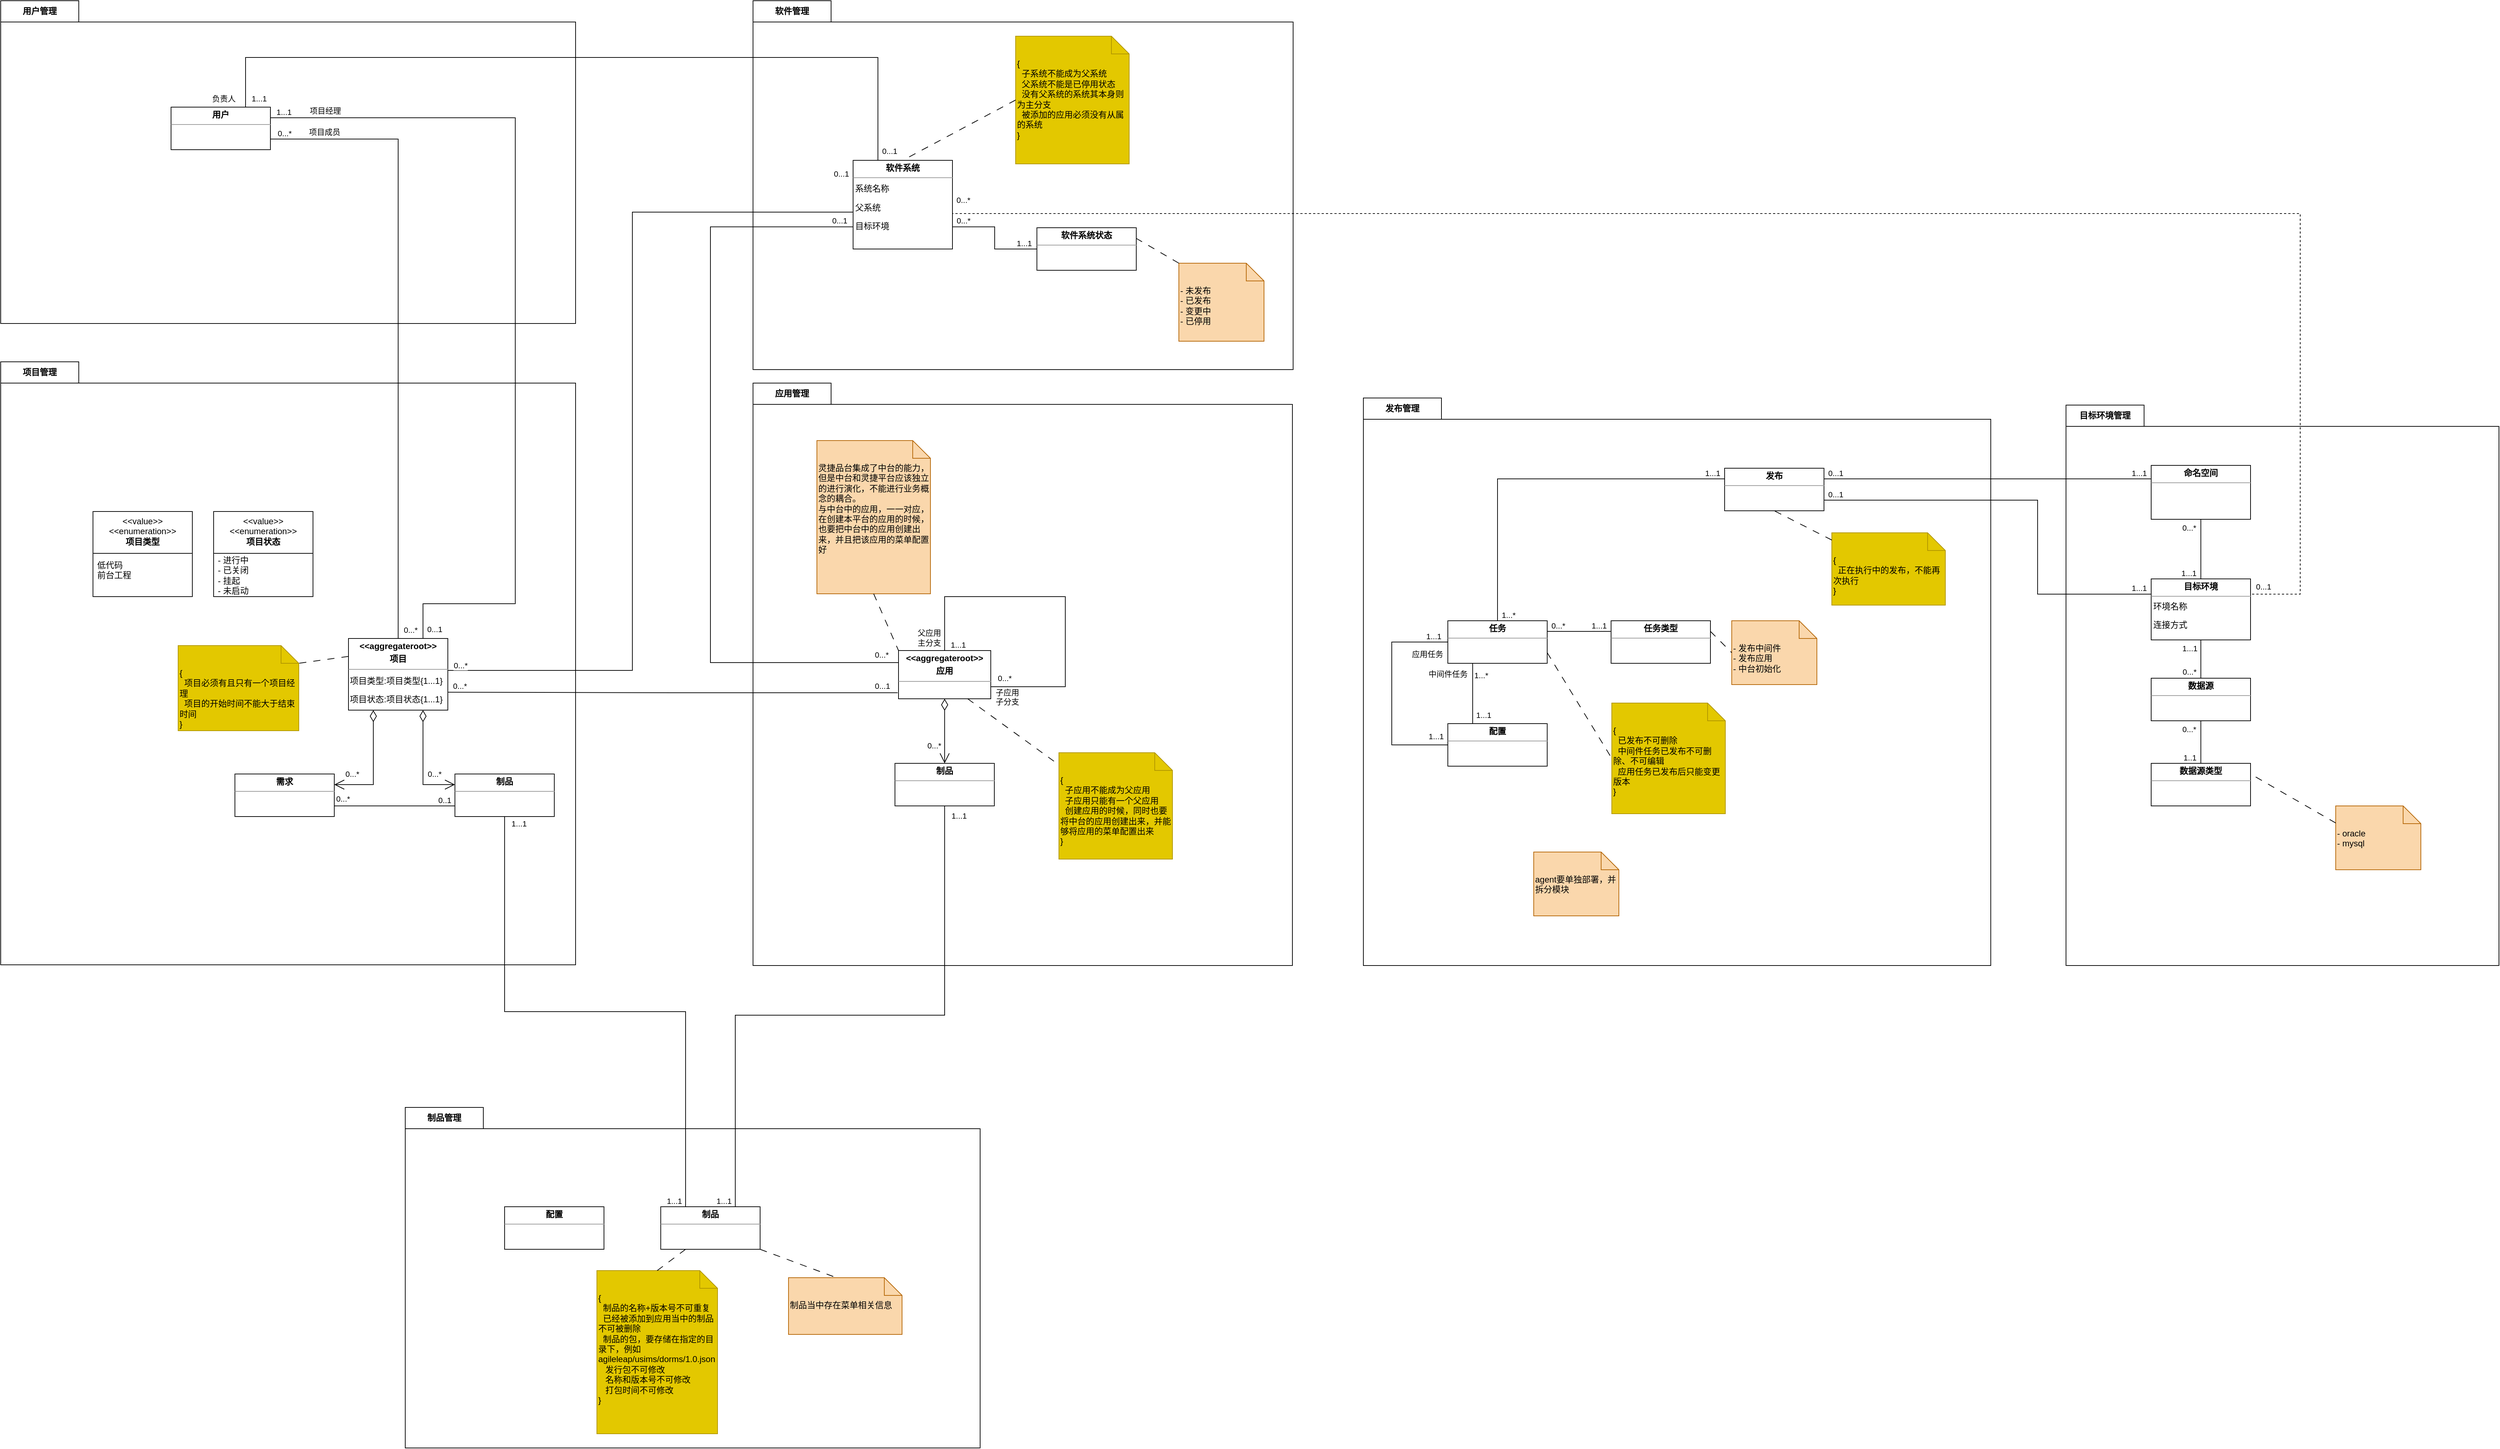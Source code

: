 <mxfile version="24.0.1" type="github">
  <diagram name="领域模型" id="Vdfozk7uvms10Qj7DWLC">
    <mxGraphModel dx="2713" dy="1964" grid="1" gridSize="10" guides="1" tooltips="1" connect="1" arrows="1" fold="1" page="1" pageScale="1" pageWidth="827" pageHeight="1169" math="0" shadow="0">
      <root>
        <mxCell id="0" />
        <mxCell id="1" parent="0" />
        <mxCell id="XD4aT4Mzu0UsRtTv3BFP-1" value="软件管理" style="shape=folder;fontStyle=1;tabWidth=110;tabHeight=30;tabPosition=left;html=1;boundedLbl=1;labelInHeader=1;container=1;collapsible=0;recursiveResize=0;whiteSpace=wrap;fillColor=none;movable=1;resizable=1;rotatable=1;deletable=1;editable=1;locked=0;connectable=1;strokeColor=#000000;align=center;" parent="1" vertex="1">
          <mxGeometry x="650" y="-590" width="761" height="520" as="geometry" />
        </mxCell>
        <mxCell id="XD4aT4Mzu0UsRtTv3BFP-2" value="{&lt;br&gt;&amp;nbsp; 子系统不能成为父系统&lt;br&gt;&amp;nbsp; 父系统不能是已停用状态&lt;br&gt;&amp;nbsp; 没有父系统的系统其本身则为主分支&lt;br&gt;&amp;nbsp; 被添加的应用必须没有从属的系统&lt;br&gt;}" style="shape=note2;boundedLbl=1;whiteSpace=wrap;html=1;size=25;verticalAlign=top;align=left;fillColor=#e3c800;strokeColor=#B09500;fontColor=#000000;" parent="XD4aT4Mzu0UsRtTv3BFP-1" vertex="1">
          <mxGeometry x="370" y="50" width="160" height="180" as="geometry" />
        </mxCell>
        <mxCell id="XD4aT4Mzu0UsRtTv3BFP-3" value="&lt;p style=&quot;margin:0px;margin-top:4px;text-align:center;&quot;&gt;&lt;b&gt;软件系统&lt;/b&gt;&lt;/p&gt;&lt;hr size=&quot;1&quot;&gt;&lt;div style=&quot;height:2px;&quot;&gt;&lt;br&gt;&lt;/div&gt;" style="verticalAlign=top;align=left;overflow=fill;fontSize=12;fontFamily=Helvetica;html=1;whiteSpace=wrap;" parent="XD4aT4Mzu0UsRtTv3BFP-1" vertex="1">
          <mxGeometry x="141" y="225" width="140" height="125" as="geometry" />
        </mxCell>
        <mxCell id="XD4aT4Mzu0UsRtTv3BFP-4" value="" style="endArrow=none;startArrow=none;endFill=0;startFill=0;endSize=8;html=1;verticalAlign=bottom;dashed=1;labelBackgroundColor=none;dashPattern=10 10;rounded=0;exitX=0;exitY=0.5;exitDx=0;exitDy=0;exitPerimeter=0;entryX=0.5;entryY=0;entryDx=0;entryDy=0;" parent="XD4aT4Mzu0UsRtTv3BFP-1" source="XD4aT4Mzu0UsRtTv3BFP-2" target="XD4aT4Mzu0UsRtTv3BFP-3" edge="1">
          <mxGeometry width="160" relative="1" as="geometry">
            <mxPoint x="223" y="570" as="sourcePoint" />
            <mxPoint x="281" y="570" as="targetPoint" />
          </mxGeometry>
        </mxCell>
        <mxCell id="XD4aT4Mzu0UsRtTv3BFP-5" value="&lt;p style=&quot;margin:0px;margin-top:4px;text-align:center;&quot;&gt;&lt;b&gt;软件系统状态&lt;/b&gt;&lt;/p&gt;&lt;hr size=&quot;1&quot;&gt;&lt;div style=&quot;height:2px;&quot;&gt;&lt;/div&gt;" style="verticalAlign=top;align=left;overflow=fill;fontSize=12;fontFamily=Helvetica;html=1;whiteSpace=wrap;" parent="XD4aT4Mzu0UsRtTv3BFP-1" vertex="1">
          <mxGeometry x="400" y="320" width="140" height="60" as="geometry" />
        </mxCell>
        <mxCell id="XD4aT4Mzu0UsRtTv3BFP-6" value="" style="endArrow=none;html=1;edgeStyle=orthogonalEdgeStyle;rounded=0;exitX=1;exitY=0.75;exitDx=0;exitDy=0;entryX=0;entryY=0.5;entryDx=0;entryDy=0;" parent="XD4aT4Mzu0UsRtTv3BFP-1" source="XD4aT4Mzu0UsRtTv3BFP-3" target="XD4aT4Mzu0UsRtTv3BFP-5" edge="1">
          <mxGeometry relative="1" as="geometry">
            <mxPoint x="605.5" y="679" as="sourcePoint" />
            <mxPoint x="1165.5" y="679" as="targetPoint" />
          </mxGeometry>
        </mxCell>
        <mxCell id="XD4aT4Mzu0UsRtTv3BFP-7" value="0...*" style="edgeLabel;resizable=0;html=1;align=left;verticalAlign=bottom;" parent="XD4aT4Mzu0UsRtTv3BFP-6" connectable="0" vertex="1">
          <mxGeometry x="-1" relative="1" as="geometry">
            <mxPoint x="4" as="offset" />
          </mxGeometry>
        </mxCell>
        <mxCell id="XD4aT4Mzu0UsRtTv3BFP-8" value="1...1" style="edgeLabel;resizable=0;html=1;align=right;verticalAlign=bottom;" parent="XD4aT4Mzu0UsRtTv3BFP-6" connectable="0" vertex="1">
          <mxGeometry x="1" relative="1" as="geometry">
            <mxPoint x="-6" as="offset" />
          </mxGeometry>
        </mxCell>
        <mxCell id="XD4aT4Mzu0UsRtTv3BFP-9" value="- 未发布&lt;br&gt;- 已发布&lt;br&gt;- 变更中&lt;br&gt;- 已停用" style="shape=note2;boundedLbl=1;whiteSpace=wrap;html=1;size=25;verticalAlign=top;align=left;fillColor=#fad7ac;strokeColor=#b46504;" parent="XD4aT4Mzu0UsRtTv3BFP-1" vertex="1">
          <mxGeometry x="600" y="370" width="120" height="110" as="geometry" />
        </mxCell>
        <mxCell id="XD4aT4Mzu0UsRtTv3BFP-10" value="" style="endArrow=none;startArrow=none;endFill=0;startFill=0;endSize=8;html=1;verticalAlign=bottom;dashed=1;labelBackgroundColor=none;dashPattern=10 10;rounded=0;exitX=0;exitY=0;exitDx=0;exitDy=0;exitPerimeter=0;entryX=1;entryY=0.25;entryDx=0;entryDy=0;" parent="XD4aT4Mzu0UsRtTv3BFP-1" source="XD4aT4Mzu0UsRtTv3BFP-9" target="XD4aT4Mzu0UsRtTv3BFP-5" edge="1">
          <mxGeometry width="160" relative="1" as="geometry">
            <mxPoint x="5" y="692" as="sourcePoint" />
            <mxPoint x="77" y="644" as="targetPoint" />
          </mxGeometry>
        </mxCell>
        <mxCell id="XD4aT4Mzu0UsRtTv3BFP-11" value="系统名称" style="text;html=1;strokeColor=none;fillColor=none;align=left;verticalAlign=middle;whiteSpace=wrap;rounded=0;" parent="XD4aT4Mzu0UsRtTv3BFP-1" vertex="1">
          <mxGeometry x="142" y="252" width="139" height="26" as="geometry" />
        </mxCell>
        <mxCell id="XD4aT4Mzu0UsRtTv3BFP-12" value="父系统" style="text;html=1;strokeColor=none;fillColor=none;align=left;verticalAlign=middle;whiteSpace=wrap;rounded=0;" parent="XD4aT4Mzu0UsRtTv3BFP-1" vertex="1">
          <mxGeometry x="142" y="279" width="139" height="26" as="geometry" />
        </mxCell>
        <mxCell id="XD4aT4Mzu0UsRtTv3BFP-13" value="目标环境" style="text;html=1;strokeColor=none;fillColor=none;align=left;verticalAlign=middle;whiteSpace=wrap;rounded=0;" parent="XD4aT4Mzu0UsRtTv3BFP-1" vertex="1">
          <mxGeometry x="142" y="305" width="139" height="26" as="geometry" />
        </mxCell>
        <mxCell id="XD4aT4Mzu0UsRtTv3BFP-18" value="目标环境管理" style="shape=folder;fontStyle=1;tabWidth=110;tabHeight=30;tabPosition=left;html=1;boundedLbl=1;labelInHeader=1;container=1;collapsible=0;recursiveResize=0;whiteSpace=wrap;fillColor=none;movable=1;resizable=1;rotatable=1;deletable=1;editable=1;locked=0;connectable=1;strokeColor=#000000;fontColor=#000000;" parent="1" vertex="1">
          <mxGeometry x="2500" y="-20" width="610" height="790" as="geometry" />
        </mxCell>
        <mxCell id="XD4aT4Mzu0UsRtTv3BFP-19" value="应用管理" style="shape=folder;fontStyle=1;tabWidth=110;tabHeight=30;tabPosition=left;html=1;boundedLbl=1;labelInHeader=1;container=1;collapsible=0;recursiveResize=0;whiteSpace=wrap;fillColor=none;movable=1;resizable=1;rotatable=1;deletable=1;editable=1;locked=0;connectable=1;strokeColor=#000000;fontColor=#000000;" parent="1" vertex="1">
          <mxGeometry x="650" y="-51" width="760" height="821" as="geometry" />
        </mxCell>
        <mxCell id="XD4aT4Mzu0UsRtTv3BFP-20" value="&lt;p style=&quot;margin:0px;margin-top:4px;text-align:center;&quot;&gt;&lt;b&gt;制品&lt;/b&gt;&lt;/p&gt;&lt;hr size=&quot;1&quot;&gt;&lt;div style=&quot;height:2px;&quot;&gt;&lt;/div&gt;" style="verticalAlign=top;align=left;overflow=fill;fontSize=12;fontFamily=Helvetica;html=1;whiteSpace=wrap;" parent="XD4aT4Mzu0UsRtTv3BFP-19" vertex="1">
          <mxGeometry x="200" y="536" width="140" height="60" as="geometry" />
        </mxCell>
        <mxCell id="XD4aT4Mzu0UsRtTv3BFP-23" value="{&lt;br&gt;&amp;nbsp; 子应用不能成为父应用&lt;div&gt;&amp;nbsp; 子应用只能有一个父应用&lt;br&gt;&amp;nbsp; 创建应用的时候，同时也要将中台的应用创建出来，并能够将应用的菜单配置出来&lt;br&gt;}&lt;/div&gt;" style="shape=note2;boundedLbl=1;whiteSpace=wrap;html=1;size=25;verticalAlign=top;align=left;fillColor=#e3c800;strokeColor=#B09500;fontColor=#000000;" parent="XD4aT4Mzu0UsRtTv3BFP-19" vertex="1">
          <mxGeometry x="431" y="521" width="160" height="150" as="geometry" />
        </mxCell>
        <mxCell id="XD4aT4Mzu0UsRtTv3BFP-24" value="灵捷品台集成了中台的能力，但是中台和灵捷平台应该独立的进行演化，不能进行业务概念的耦合。&lt;div&gt;与中台中的应用，一一对应，在创建本平台的应用的时候，也要把中台中的应用创建出来，并且把该应用的菜单配置好&lt;/div&gt;" style="shape=note2;boundedLbl=1;whiteSpace=wrap;html=1;size=25;verticalAlign=top;align=left;fillColor=#fad7ac;strokeColor=#b46504;" parent="XD4aT4Mzu0UsRtTv3BFP-19" vertex="1">
          <mxGeometry x="90" y="81" width="160" height="216" as="geometry" />
        </mxCell>
        <mxCell id="UAUAr4L55qGhMqzZgOZg-6" value="子应用&lt;div&gt;子分支&lt;/div&gt;" style="edgeLabel;resizable=0;html=1;align=left;verticalAlign=bottom;" parent="XD4aT4Mzu0UsRtTv3BFP-19" connectable="0" vertex="1">
          <mxGeometry x="340" y="457" as="geometry" />
        </mxCell>
        <mxCell id="XD4aT4Mzu0UsRtTv3BFP-25" value="发布管理" style="shape=folder;fontStyle=1;tabWidth=110;tabHeight=30;tabPosition=left;html=1;boundedLbl=1;labelInHeader=1;container=1;collapsible=0;recursiveResize=0;whiteSpace=wrap;fillColor=none;movable=1;resizable=1;rotatable=1;deletable=1;editable=1;locked=0;connectable=1;strokeColor=#000000;fontColor=#000000;" parent="1" vertex="1">
          <mxGeometry x="1510" y="-30" width="884" height="800" as="geometry" />
        </mxCell>
        <mxCell id="XD4aT4Mzu0UsRtTv3BFP-26" value="{&lt;br&gt;&amp;nbsp; 正在执行中的发布，不能再次执行&lt;br&gt;}" style="shape=note2;boundedLbl=1;whiteSpace=wrap;html=1;size=25;verticalAlign=top;align=left;fillColor=#e3c800;strokeColor=#B09500;fontColor=#000000;" parent="XD4aT4Mzu0UsRtTv3BFP-25" vertex="1">
          <mxGeometry x="660" y="190" width="160" height="102" as="geometry" />
        </mxCell>
        <mxCell id="XD4aT4Mzu0UsRtTv3BFP-27" value="{&lt;br&gt;&amp;nbsp; 已发布不可删除&lt;br&gt;&amp;nbsp; 中间件任务已发布不可删除、不可编辑&lt;br&gt;&amp;nbsp; 应用任务已发布后只能变更版本&lt;br&gt;}" style="shape=note2;boundedLbl=1;whiteSpace=wrap;html=1;size=25;verticalAlign=top;align=left;fillColor=#e3c800;strokeColor=#B09500;fontColor=#000000;" parent="XD4aT4Mzu0UsRtTv3BFP-25" vertex="1">
          <mxGeometry x="350" y="430" width="160" height="156" as="geometry" />
        </mxCell>
        <mxCell id="C-zymuS8x35bR6EZPCXb-1" value="agent要单独部署，并拆分模块" style="shape=note2;boundedLbl=1;whiteSpace=wrap;html=1;size=25;verticalAlign=top;align=left;fillColor=#fad7ac;strokeColor=#b46504;" parent="XD4aT4Mzu0UsRtTv3BFP-25" vertex="1">
          <mxGeometry x="240" y="640" width="120" height="90" as="geometry" />
        </mxCell>
        <mxCell id="XD4aT4Mzu0UsRtTv3BFP-28" value="用户管理" style="shape=folder;fontStyle=1;tabWidth=110;tabHeight=30;tabPosition=left;html=1;boundedLbl=1;labelInHeader=1;container=1;collapsible=0;recursiveResize=0;whiteSpace=wrap;fillColor=none;movable=1;resizable=1;rotatable=1;deletable=1;editable=1;locked=0;connectable=1;strokeColor=#000000;fontColor=#000000;" parent="1" vertex="1">
          <mxGeometry x="-410" y="-590" width="810" height="455" as="geometry" />
        </mxCell>
        <mxCell id="XD4aT4Mzu0UsRtTv3BFP-29" value="&lt;p style=&quot;margin:0px;margin-top:4px;text-align:center;&quot;&gt;&lt;b&gt;用户&lt;/b&gt;&lt;/p&gt;&lt;hr size=&quot;1&quot;&gt;&lt;div style=&quot;height:2px;&quot;&gt;&lt;/div&gt;" style="verticalAlign=top;align=left;overflow=fill;fontSize=12;fontFamily=Helvetica;html=1;whiteSpace=wrap;" parent="XD4aT4Mzu0UsRtTv3BFP-28" vertex="1">
          <mxGeometry x="240" y="150" width="140" height="60" as="geometry" />
        </mxCell>
        <mxCell id="XD4aT4Mzu0UsRtTv3BFP-30" value="项目管理" style="shape=folder;fontStyle=1;tabWidth=110;tabHeight=30;tabPosition=left;html=1;boundedLbl=1;labelInHeader=1;container=1;collapsible=0;recursiveResize=0;whiteSpace=wrap;fillColor=none;movable=1;resizable=1;rotatable=1;deletable=1;editable=1;locked=0;connectable=1;strokeColor=#000000;fontColor=#000000;" parent="1" vertex="1">
          <mxGeometry x="-410" y="-81" width="810" height="850" as="geometry" />
        </mxCell>
        <mxCell id="XD4aT4Mzu0UsRtTv3BFP-32" value="{&lt;br&gt;&amp;nbsp; 项目必须有且只有一个项目经理&lt;div&gt;&amp;nbsp; 项目的开始时间不能大于结束时间&lt;br&gt;}&lt;/div&gt;" style="shape=note2;boundedLbl=1;whiteSpace=wrap;html=1;size=25;verticalAlign=top;align=left;fillColor=#e3c800;strokeColor=#B09500;fontColor=#000000;" parent="XD4aT4Mzu0UsRtTv3BFP-30" vertex="1">
          <mxGeometry x="250" y="400" width="170" height="120" as="geometry" />
        </mxCell>
        <mxCell id="XD4aT4Mzu0UsRtTv3BFP-35" value="&lt;p style=&quot;margin:0px;margin-top:4px;text-align:center;&quot;&gt;&lt;b&gt;制品&lt;/b&gt;&lt;/p&gt;&lt;hr size=&quot;1&quot;&gt;&lt;div style=&quot;height:2px;&quot;&gt;&lt;/div&gt;" style="verticalAlign=top;align=left;overflow=fill;fontSize=12;fontFamily=Helvetica;html=1;whiteSpace=wrap;" parent="XD4aT4Mzu0UsRtTv3BFP-30" vertex="1">
          <mxGeometry x="640" y="581" width="140" height="60" as="geometry" />
        </mxCell>
        <mxCell id="XD4aT4Mzu0UsRtTv3BFP-34" value="&lt;p style=&quot;margin:0px;margin-top:4px;text-align:center;&quot;&gt;&lt;b&gt;需求&lt;/b&gt;&lt;/p&gt;&lt;hr size=&quot;1&quot;&gt;&lt;div style=&quot;height:2px;&quot;&gt;&lt;/div&gt;" style="verticalAlign=top;align=left;overflow=fill;fontSize=12;fontFamily=Helvetica;html=1;whiteSpace=wrap;" parent="XD4aT4Mzu0UsRtTv3BFP-30" vertex="1">
          <mxGeometry x="330" y="581" width="140" height="60" as="geometry" />
        </mxCell>
        <mxCell id="XD4aT4Mzu0UsRtTv3BFP-122" value="" style="endArrow=none;html=1;edgeStyle=orthogonalEdgeStyle;rounded=0;exitX=1;exitY=0.75;exitDx=0;exitDy=0;entryX=0;entryY=0.75;entryDx=0;entryDy=0;entryPerimeter=0;" parent="XD4aT4Mzu0UsRtTv3BFP-30" source="XD4aT4Mzu0UsRtTv3BFP-34" target="XD4aT4Mzu0UsRtTv3BFP-35" edge="1">
          <mxGeometry relative="1" as="geometry">
            <mxPoint x="605" y="490" as="sourcePoint" />
            <mxPoint x="653" y="605" as="targetPoint" />
          </mxGeometry>
        </mxCell>
        <mxCell id="XD4aT4Mzu0UsRtTv3BFP-123" value="0..1" style="edgeLabel;resizable=0;html=1;align=right;verticalAlign=bottom;" parent="XD4aT4Mzu0UsRtTv3BFP-122" connectable="0" vertex="1">
          <mxGeometry x="1" relative="1" as="geometry">
            <mxPoint x="-5" as="offset" />
          </mxGeometry>
        </mxCell>
        <mxCell id="XD4aT4Mzu0UsRtTv3BFP-124" value="0...*" style="edgeLabel;html=1;align=center;verticalAlign=middle;resizable=0;points=[];" parent="XD4aT4Mzu0UsRtTv3BFP-122" vertex="1" connectable="0">
          <mxGeometry x="-0.842" y="1" relative="1" as="geometry">
            <mxPoint x="-2" y="-9" as="offset" />
          </mxGeometry>
        </mxCell>
        <mxCell id="gT5MNKfoQjgkuWySNdaM-21" value="&lt;div&gt;&amp;lt;&amp;lt;value&amp;gt;&amp;gt;&lt;/div&gt;&amp;lt;&amp;lt;enumeration&amp;gt;&amp;gt;&lt;br&gt;&lt;b&gt;项目类型&lt;/b&gt;" style="swimlane;fontStyle=0;align=center;verticalAlign=top;childLayout=stackLayout;horizontal=1;startSize=59;horizontalStack=0;resizeParent=1;resizeParentMax=0;resizeLast=0;collapsible=0;marginBottom=0;html=1;whiteSpace=wrap;" parent="XD4aT4Mzu0UsRtTv3BFP-30" vertex="1">
          <mxGeometry x="130" y="211" width="140" height="120" as="geometry" />
        </mxCell>
        <mxCell id="gT5MNKfoQjgkuWySNdaM-22" value="低代码&lt;div&gt;前台工程&lt;/div&gt;&lt;div&gt;&lt;br&gt;&lt;/div&gt;" style="text;html=1;strokeColor=none;fillColor=none;align=left;verticalAlign=middle;spacingLeft=4;spacingRight=4;overflow=hidden;rotatable=0;points=[[0,0.5],[1,0.5]];portConstraint=eastwest;whiteSpace=wrap;" parent="gT5MNKfoQjgkuWySNdaM-21" vertex="1">
          <mxGeometry y="59" width="140" height="61" as="geometry" />
        </mxCell>
        <mxCell id="gT5MNKfoQjgkuWySNdaM-23" value="&lt;div&gt;&amp;lt;&amp;lt;value&amp;gt;&amp;gt;&lt;/div&gt;&amp;lt;&amp;lt;enumeration&amp;gt;&amp;gt;&lt;br&gt;&lt;b&gt;项目状态&lt;/b&gt;" style="swimlane;fontStyle=0;align=center;verticalAlign=top;childLayout=stackLayout;horizontal=1;startSize=59;horizontalStack=0;resizeParent=1;resizeParentMax=0;resizeLast=0;collapsible=0;marginBottom=0;html=1;whiteSpace=wrap;" parent="XD4aT4Mzu0UsRtTv3BFP-30" vertex="1">
          <mxGeometry x="300" y="211" width="140" height="120" as="geometry" />
        </mxCell>
        <mxCell id="gT5MNKfoQjgkuWySNdaM-24" value="&lt;div&gt;- 进行中&lt;br&gt;- 已关闭&lt;br&gt;- 挂起&lt;br&gt;- 未启动&lt;br&gt;&lt;/div&gt;" style="text;html=1;strokeColor=none;fillColor=none;align=left;verticalAlign=middle;spacingLeft=4;spacingRight=4;overflow=hidden;rotatable=0;points=[[0,0.5],[1,0.5]];portConstraint=eastwest;whiteSpace=wrap;" parent="gT5MNKfoQjgkuWySNdaM-23" vertex="1">
          <mxGeometry y="59" width="140" height="61" as="geometry" />
        </mxCell>
        <mxCell id="XD4aT4Mzu0UsRtTv3BFP-33" value="&lt;p style=&quot;margin:0px;margin-top:4px;text-align:center;&quot;&gt;&lt;b&gt;&amp;lt;&amp;lt;aggregateroot&amp;gt;&amp;gt;&lt;/b&gt;&lt;/p&gt;&lt;p style=&quot;margin:0px;margin-top:4px;text-align:center;&quot;&gt;&lt;b&gt;项目&lt;/b&gt;&lt;/p&gt;&lt;hr size=&quot;1&quot;&gt;&lt;div style=&quot;height:2px;&quot;&gt;&lt;/div&gt;" style="verticalAlign=top;align=left;overflow=fill;fontSize=12;fontFamily=Helvetica;html=1;whiteSpace=wrap;" parent="1" vertex="1">
          <mxGeometry x="80" y="309" width="140" height="101" as="geometry" />
        </mxCell>
        <mxCell id="XD4aT4Mzu0UsRtTv3BFP-36" value="&lt;p style=&quot;margin:0px;margin-top:4px;text-align:center;&quot;&gt;&lt;b&gt;发布&lt;/b&gt;&lt;/p&gt;&lt;hr size=&quot;1&quot;&gt;&lt;div style=&quot;height:2px;&quot;&gt;&lt;/div&gt;" style="verticalAlign=top;align=left;overflow=fill;fontSize=12;fontFamily=Helvetica;html=1;whiteSpace=wrap;" parent="1" vertex="1">
          <mxGeometry x="2019" y="69" width="140" height="60" as="geometry" />
        </mxCell>
        <mxCell id="XD4aT4Mzu0UsRtTv3BFP-37" value="&lt;p style=&quot;margin:0px;margin-top:4px;text-align:center;&quot;&gt;&lt;b&gt;目标环境&lt;/b&gt;&lt;/p&gt;&lt;hr size=&quot;1&quot;&gt;&lt;div style=&quot;height:2px;&quot;&gt;&lt;/div&gt;" style="verticalAlign=top;align=left;overflow=fill;fontSize=12;fontFamily=Helvetica;html=1;whiteSpace=wrap;" parent="1" vertex="1">
          <mxGeometry x="2620" y="225" width="140" height="86" as="geometry" />
        </mxCell>
        <mxCell id="XD4aT4Mzu0UsRtTv3BFP-50" value="" style="endArrow=none;html=1;edgeStyle=orthogonalEdgeStyle;rounded=0;entryX=1;entryY=0.25;entryDx=0;entryDy=0;exitX=0.75;exitY=0;exitDx=0;exitDy=0;" parent="1" source="XD4aT4Mzu0UsRtTv3BFP-33" target="XD4aT4Mzu0UsRtTv3BFP-29" edge="1">
          <mxGeometry relative="1" as="geometry">
            <mxPoint x="310" y="595" as="sourcePoint" />
            <mxPoint x="310" y="480" as="targetPoint" />
            <Array as="points">
              <mxPoint x="185" y="260" />
              <mxPoint x="315" y="260" />
              <mxPoint x="315" y="-425" />
            </Array>
          </mxGeometry>
        </mxCell>
        <mxCell id="XD4aT4Mzu0UsRtTv3BFP-51" value="0...1" style="edgeLabel;resizable=0;html=1;align=left;verticalAlign=bottom;" parent="XD4aT4Mzu0UsRtTv3BFP-50" connectable="0" vertex="1">
          <mxGeometry x="-1" relative="1" as="geometry">
            <mxPoint x="4" y="-5" as="offset" />
          </mxGeometry>
        </mxCell>
        <mxCell id="XD4aT4Mzu0UsRtTv3BFP-52" value="1...1" style="edgeLabel;resizable=0;html=1;align=right;verticalAlign=bottom;" parent="XD4aT4Mzu0UsRtTv3BFP-50" connectable="0" vertex="1">
          <mxGeometry x="1" relative="1" as="geometry">
            <mxPoint x="30" as="offset" />
          </mxGeometry>
        </mxCell>
        <mxCell id="XD4aT4Mzu0UsRtTv3BFP-53" value="项目经理" style="edgeLabel;html=1;align=center;verticalAlign=middle;resizable=0;points=[];" parent="XD4aT4Mzu0UsRtTv3BFP-50" vertex="1" connectable="0">
          <mxGeometry x="0.844" y="1" relative="1" as="geometry">
            <mxPoint x="-18" y="-11" as="offset" />
          </mxGeometry>
        </mxCell>
        <mxCell id="XD4aT4Mzu0UsRtTv3BFP-54" value="" style="endArrow=none;html=1;edgeStyle=orthogonalEdgeStyle;rounded=0;entryX=1;entryY=0.75;entryDx=0;entryDy=0;exitX=0.5;exitY=0;exitDx=0;exitDy=0;" parent="1" source="XD4aT4Mzu0UsRtTv3BFP-33" target="XD4aT4Mzu0UsRtTv3BFP-29" edge="1">
          <mxGeometry relative="1" as="geometry">
            <mxPoint x="335" y="320" as="sourcePoint" />
            <mxPoint x="335" y="230" as="targetPoint" />
            <Array as="points">
              <mxPoint x="150" y="-395" />
            </Array>
          </mxGeometry>
        </mxCell>
        <mxCell id="XD4aT4Mzu0UsRtTv3BFP-55" value="0...*" style="edgeLabel;resizable=0;html=1;align=left;verticalAlign=bottom;" parent="XD4aT4Mzu0UsRtTv3BFP-54" connectable="0" vertex="1">
          <mxGeometry x="-1" relative="1" as="geometry">
            <mxPoint x="6" y="-4" as="offset" />
          </mxGeometry>
        </mxCell>
        <mxCell id="XD4aT4Mzu0UsRtTv3BFP-56" value="0...*" style="edgeLabel;resizable=0;html=1;align=right;verticalAlign=bottom;" parent="XD4aT4Mzu0UsRtTv3BFP-54" connectable="0" vertex="1">
          <mxGeometry x="1" relative="1" as="geometry">
            <mxPoint x="30" as="offset" />
          </mxGeometry>
        </mxCell>
        <mxCell id="XD4aT4Mzu0UsRtTv3BFP-57" value="项目成员" style="edgeLabel;html=1;align=center;verticalAlign=middle;resizable=0;points=[];" parent="XD4aT4Mzu0UsRtTv3BFP-54" vertex="1" connectable="0">
          <mxGeometry x="0.844" y="1" relative="1" as="geometry">
            <mxPoint x="7" y="-11" as="offset" />
          </mxGeometry>
        </mxCell>
        <mxCell id="XD4aT4Mzu0UsRtTv3BFP-61" value="&lt;p style=&quot;margin:0px;margin-top:4px;text-align:center;&quot;&gt;&lt;b&gt;命名空间&lt;/b&gt;&lt;/p&gt;&lt;hr size=&quot;1&quot;&gt;&lt;div style=&quot;height:2px;&quot;&gt;&lt;/div&gt;" style="verticalAlign=top;align=left;overflow=fill;fontSize=12;fontFamily=Helvetica;html=1;whiteSpace=wrap;" parent="1" vertex="1">
          <mxGeometry x="2620" y="65" width="140" height="76" as="geometry" />
        </mxCell>
        <mxCell id="XD4aT4Mzu0UsRtTv3BFP-64" value="" style="endArrow=none;html=1;edgeStyle=orthogonalEdgeStyle;rounded=0;exitX=1;exitY=0.25;exitDx=0;exitDy=0;dashed=1;entryX=1;entryY=0.25;entryDx=0;entryDy=0;" parent="1" source="XD4aT4Mzu0UsRtTv3BFP-3" target="XD4aT4Mzu0UsRtTv3BFP-37" edge="1">
          <mxGeometry relative="1" as="geometry">
            <mxPoint x="1808" y="-101" as="sourcePoint" />
            <mxPoint x="2086" y="54" as="targetPoint" />
            <Array as="points">
              <mxPoint x="931" y="-290" />
              <mxPoint x="2830" y="-290" />
              <mxPoint x="2830" y="246" />
            </Array>
          </mxGeometry>
        </mxCell>
        <mxCell id="XD4aT4Mzu0UsRtTv3BFP-65" value="0...1" style="edgeLabel;html=1;align=center;verticalAlign=middle;resizable=0;points=[];" parent="XD4aT4Mzu0UsRtTv3BFP-64" vertex="1" connectable="0">
          <mxGeometry x="0.952" y="1" relative="1" as="geometry">
            <mxPoint x="-44" y="-12" as="offset" />
          </mxGeometry>
        </mxCell>
        <mxCell id="XD4aT4Mzu0UsRtTv3BFP-66" value="0...*" style="edgeLabel;html=1;align=center;verticalAlign=middle;resizable=0;points=[];" parent="XD4aT4Mzu0UsRtTv3BFP-64" vertex="1" connectable="0">
          <mxGeometry x="-0.984" y="5" relative="1" as="geometry">
            <mxPoint x="10" y="4" as="offset" />
          </mxGeometry>
        </mxCell>
        <mxCell id="XD4aT4Mzu0UsRtTv3BFP-67" value="&lt;p style=&quot;margin:0px;margin-top:4px;text-align:center;&quot;&gt;&lt;b&gt;&amp;lt;&amp;lt;aggregateroot&amp;gt;&amp;gt;&lt;/b&gt;&lt;b&gt;&lt;br&gt;&lt;/b&gt;&lt;/p&gt;&lt;p style=&quot;margin:0px;margin-top:4px;text-align:center;&quot;&gt;&lt;b&gt;应用&lt;/b&gt;&lt;/p&gt;&lt;hr size=&quot;1&quot;&gt;&lt;div style=&quot;height:2px;&quot;&gt;&lt;/div&gt;" style="verticalAlign=top;align=left;overflow=fill;fontSize=12;fontFamily=Helvetica;html=1;whiteSpace=wrap;" parent="1" vertex="1">
          <mxGeometry x="855" y="326" width="130" height="68" as="geometry" />
        </mxCell>
        <mxCell id="XD4aT4Mzu0UsRtTv3BFP-68" value="" style="endArrow=none;html=1;edgeStyle=orthogonalEdgeStyle;rounded=0;entryX=1;entryY=0.5;entryDx=0;entryDy=0;exitX=0;exitY=0.25;exitDx=0;exitDy=0;" parent="1" source="XD4aT4Mzu0UsRtTv3BFP-3" target="XD4aT4Mzu0UsRtTv3BFP-33" edge="1">
          <mxGeometry relative="1" as="geometry">
            <mxPoint x="460" y="-290" as="sourcePoint" />
            <mxPoint x="430" y="270" as="targetPoint" />
            <Array as="points">
              <mxPoint x="480" y="-292" />
              <mxPoint x="480" y="354" />
            </Array>
          </mxGeometry>
        </mxCell>
        <mxCell id="XD4aT4Mzu0UsRtTv3BFP-69" value="0...1" style="edgeLabel;resizable=0;html=1;align=left;verticalAlign=bottom;" parent="XD4aT4Mzu0UsRtTv3BFP-68" connectable="0" vertex="1">
          <mxGeometry x="-1" relative="1" as="geometry">
            <mxPoint x="-29" y="-4" as="offset" />
          </mxGeometry>
        </mxCell>
        <mxCell id="XD4aT4Mzu0UsRtTv3BFP-70" value="0...*" style="edgeLabel;resizable=0;html=1;align=right;verticalAlign=bottom;" parent="XD4aT4Mzu0UsRtTv3BFP-68" connectable="0" vertex="1">
          <mxGeometry x="1" relative="1" as="geometry">
            <mxPoint x="28" y="-4" as="offset" />
          </mxGeometry>
        </mxCell>
        <mxCell id="XD4aT4Mzu0UsRtTv3BFP-71" value="" style="endArrow=none;html=1;edgeStyle=orthogonalEdgeStyle;rounded=0;entryX=1;entryY=0.75;entryDx=0;entryDy=0;exitX=-0.009;exitY=0.875;exitDx=0;exitDy=0;exitPerimeter=0;" parent="1" source="XD4aT4Mzu0UsRtTv3BFP-67" target="XD4aT4Mzu0UsRtTv3BFP-33" edge="1">
          <mxGeometry relative="1" as="geometry">
            <mxPoint x="720" y="92" as="sourcePoint" />
            <mxPoint x="440" y="335" as="targetPoint" />
            <Array as="points" />
          </mxGeometry>
        </mxCell>
        <mxCell id="XD4aT4Mzu0UsRtTv3BFP-72" value="0...*" style="edgeLabel;resizable=0;html=1;align=right;verticalAlign=bottom;" parent="XD4aT4Mzu0UsRtTv3BFP-71" connectable="0" vertex="1">
          <mxGeometry x="1" relative="1" as="geometry">
            <mxPoint x="27" as="offset" />
          </mxGeometry>
        </mxCell>
        <mxCell id="XD4aT4Mzu0UsRtTv3BFP-73" value="0...1" style="edgeLabel;html=1;align=center;verticalAlign=middle;resizable=0;points=[];" parent="XD4aT4Mzu0UsRtTv3BFP-71" vertex="1" connectable="0">
          <mxGeometry x="-0.927" y="-2" relative="1" as="geometry">
            <mxPoint x="1" y="-8" as="offset" />
          </mxGeometry>
        </mxCell>
        <mxCell id="XD4aT4Mzu0UsRtTv3BFP-74" value="" style="endArrow=none;startArrow=none;endFill=0;startFill=0;endSize=8;html=1;verticalAlign=bottom;dashed=1;labelBackgroundColor=none;dashPattern=10 10;rounded=0;exitX=0;exitY=0.25;exitDx=0;exitDy=0;entryX=0;entryY=0;entryDx=170;entryDy=25;entryPerimeter=0;" parent="1" source="XD4aT4Mzu0UsRtTv3BFP-33" target="XD4aT4Mzu0UsRtTv3BFP-32" edge="1">
          <mxGeometry width="160" relative="1" as="geometry">
            <mxPoint x="946" y="175" as="sourcePoint" />
            <mxPoint x="820" y="339" as="targetPoint" />
          </mxGeometry>
        </mxCell>
        <mxCell id="XD4aT4Mzu0UsRtTv3BFP-80" value="" style="endArrow=none;startArrow=none;endFill=0;startFill=0;endSize=8;html=1;verticalAlign=bottom;dashed=1;labelBackgroundColor=none;dashPattern=10 10;rounded=0;exitX=0.5;exitY=1;exitDx=0;exitDy=0;exitPerimeter=0;entryX=0;entryY=0;entryDx=0;entryDy=0;" parent="1" source="XD4aT4Mzu0UsRtTv3BFP-24" target="XD4aT4Mzu0UsRtTv3BFP-67" edge="1">
          <mxGeometry width="160" relative="1" as="geometry">
            <mxPoint x="1103" y="405" as="sourcePoint" />
            <mxPoint x="1040" y="385" as="targetPoint" />
          </mxGeometry>
        </mxCell>
        <mxCell id="XD4aT4Mzu0UsRtTv3BFP-81" value="&lt;p style=&quot;margin:0px;margin-top:4px;text-align:center;&quot;&gt;&lt;b&gt;数据源&lt;/b&gt;&lt;/p&gt;&lt;hr size=&quot;1&quot;&gt;&lt;div style=&quot;height:2px;&quot;&gt;&lt;/div&gt;" style="verticalAlign=top;align=left;overflow=fill;fontSize=12;fontFamily=Helvetica;html=1;whiteSpace=wrap;" parent="1" vertex="1">
          <mxGeometry x="2620" y="365" width="140" height="60" as="geometry" />
        </mxCell>
        <mxCell id="XD4aT4Mzu0UsRtTv3BFP-82" value="" style="endArrow=none;html=1;edgeStyle=orthogonalEdgeStyle;rounded=0;exitX=0.5;exitY=1;exitDx=0;exitDy=0;" parent="1" source="XD4aT4Mzu0UsRtTv3BFP-37" edge="1">
          <mxGeometry relative="1" as="geometry">
            <mxPoint x="2610" y="475" as="sourcePoint" />
            <mxPoint x="2690" y="365" as="targetPoint" />
          </mxGeometry>
        </mxCell>
        <mxCell id="XD4aT4Mzu0UsRtTv3BFP-83" value="1...1" style="edgeLabel;resizable=0;html=1;align=left;verticalAlign=bottom;" parent="XD4aT4Mzu0UsRtTv3BFP-82" connectable="0" vertex="1">
          <mxGeometry x="-1" relative="1" as="geometry">
            <mxPoint x="-28" y="20" as="offset" />
          </mxGeometry>
        </mxCell>
        <mxCell id="XD4aT4Mzu0UsRtTv3BFP-84" value="0...*" style="edgeLabel;resizable=0;html=1;align=right;verticalAlign=bottom;" parent="XD4aT4Mzu0UsRtTv3BFP-82" connectable="0" vertex="1">
          <mxGeometry x="1" relative="1" as="geometry">
            <mxPoint x="-6" as="offset" />
          </mxGeometry>
        </mxCell>
        <mxCell id="XD4aT4Mzu0UsRtTv3BFP-85" value="" style="endArrow=none;html=1;edgeStyle=orthogonalEdgeStyle;rounded=0;exitX=0.5;exitY=1;exitDx=0;exitDy=0;entryX=0.5;entryY=0;entryDx=0;entryDy=0;" parent="1" source="XD4aT4Mzu0UsRtTv3BFP-61" target="XD4aT4Mzu0UsRtTv3BFP-37" edge="1">
          <mxGeometry relative="1" as="geometry">
            <mxPoint x="2689.5" y="135" as="sourcePoint" />
            <mxPoint x="2689.5" y="215" as="targetPoint" />
          </mxGeometry>
        </mxCell>
        <mxCell id="XD4aT4Mzu0UsRtTv3BFP-86" value="0...*" style="edgeLabel;resizable=0;html=1;align=left;verticalAlign=bottom;" parent="XD4aT4Mzu0UsRtTv3BFP-85" connectable="0" vertex="1">
          <mxGeometry x="-1" relative="1" as="geometry">
            <mxPoint x="-28" y="20" as="offset" />
          </mxGeometry>
        </mxCell>
        <mxCell id="XD4aT4Mzu0UsRtTv3BFP-87" value="1...1" style="edgeLabel;resizable=0;html=1;align=right;verticalAlign=bottom;" parent="XD4aT4Mzu0UsRtTv3BFP-85" connectable="0" vertex="1">
          <mxGeometry x="1" relative="1" as="geometry">
            <mxPoint x="-6" as="offset" />
          </mxGeometry>
        </mxCell>
        <mxCell id="XD4aT4Mzu0UsRtTv3BFP-88" value="&lt;p style=&quot;margin:0px;margin-top:4px;text-align:center;&quot;&gt;&lt;b&gt;数据源类型&lt;/b&gt;&lt;/p&gt;&lt;hr size=&quot;1&quot;&gt;&lt;div style=&quot;height:2px;&quot;&gt;&lt;/div&gt;" style="verticalAlign=top;align=left;overflow=fill;fontSize=12;fontFamily=Helvetica;html=1;whiteSpace=wrap;" parent="1" vertex="1">
          <mxGeometry x="2620" y="485" width="140" height="60" as="geometry" />
        </mxCell>
        <mxCell id="XD4aT4Mzu0UsRtTv3BFP-89" value="- oracle&lt;br&gt;- mysql" style="shape=note2;boundedLbl=1;whiteSpace=wrap;html=1;size=25;verticalAlign=top;align=left;fillColor=#fad7ac;strokeColor=#b46504;" parent="1" vertex="1">
          <mxGeometry x="2880" y="545" width="120" height="90" as="geometry" />
        </mxCell>
        <mxCell id="XD4aT4Mzu0UsRtTv3BFP-90" value="" style="endArrow=none;startArrow=none;endFill=0;startFill=0;endSize=8;html=1;verticalAlign=bottom;dashed=1;labelBackgroundColor=none;dashPattern=10 10;rounded=0;entryX=1;entryY=0.25;entryDx=0;entryDy=0;exitX=0;exitY=0.267;exitDx=0;exitDy=0;exitPerimeter=0;" parent="1" source="XD4aT4Mzu0UsRtTv3BFP-89" target="XD4aT4Mzu0UsRtTv3BFP-88" edge="1">
          <mxGeometry width="160" relative="1" as="geometry">
            <mxPoint x="2840" y="570" as="sourcePoint" />
            <mxPoint x="2770" y="510" as="targetPoint" />
          </mxGeometry>
        </mxCell>
        <mxCell id="XD4aT4Mzu0UsRtTv3BFP-91" value="" style="endArrow=none;html=1;edgeStyle=orthogonalEdgeStyle;rounded=0;exitX=0.5;exitY=1;exitDx=0;exitDy=0;entryX=0.5;entryY=0;entryDx=0;entryDy=0;" parent="1" source="XD4aT4Mzu0UsRtTv3BFP-81" target="XD4aT4Mzu0UsRtTv3BFP-88" edge="1">
          <mxGeometry relative="1" as="geometry">
            <mxPoint x="2800" y="440" as="sourcePoint" />
            <mxPoint x="2800" y="520" as="targetPoint" />
          </mxGeometry>
        </mxCell>
        <mxCell id="XD4aT4Mzu0UsRtTv3BFP-92" value="0...*" style="edgeLabel;resizable=0;html=1;align=left;verticalAlign=bottom;" parent="XD4aT4Mzu0UsRtTv3BFP-91" connectable="0" vertex="1">
          <mxGeometry x="-1" relative="1" as="geometry">
            <mxPoint x="-28" y="20" as="offset" />
          </mxGeometry>
        </mxCell>
        <mxCell id="XD4aT4Mzu0UsRtTv3BFP-93" value="1..1" style="edgeLabel;resizable=0;html=1;align=right;verticalAlign=bottom;" parent="XD4aT4Mzu0UsRtTv3BFP-91" connectable="0" vertex="1">
          <mxGeometry x="1" relative="1" as="geometry">
            <mxPoint x="-6" as="offset" />
          </mxGeometry>
        </mxCell>
        <mxCell id="XD4aT4Mzu0UsRtTv3BFP-94" value="" style="endArrow=none;html=1;edgeStyle=orthogonalEdgeStyle;rounded=0;exitX=1;exitY=0.75;exitDx=0;exitDy=0;entryX=0;entryY=0.25;entryDx=0;entryDy=0;" parent="1" source="XD4aT4Mzu0UsRtTv3BFP-36" target="XD4aT4Mzu0UsRtTv3BFP-37" edge="1">
          <mxGeometry relative="1" as="geometry">
            <mxPoint x="2240" y="-155" as="sourcePoint" />
            <mxPoint x="2355" y="-155" as="targetPoint" />
            <Array as="points">
              <mxPoint x="2460" y="114" />
              <mxPoint x="2460" y="247" />
            </Array>
          </mxGeometry>
        </mxCell>
        <mxCell id="XD4aT4Mzu0UsRtTv3BFP-95" value="0...1" style="edgeLabel;resizable=0;html=1;align=left;verticalAlign=bottom;" parent="XD4aT4Mzu0UsRtTv3BFP-94" connectable="0" vertex="1">
          <mxGeometry x="-1" relative="1" as="geometry">
            <mxPoint x="4" as="offset" />
          </mxGeometry>
        </mxCell>
        <mxCell id="XD4aT4Mzu0UsRtTv3BFP-96" value="1...1" style="edgeLabel;resizable=0;html=1;align=right;verticalAlign=bottom;" parent="XD4aT4Mzu0UsRtTv3BFP-94" connectable="0" vertex="1">
          <mxGeometry x="1" relative="1" as="geometry">
            <mxPoint x="-6" as="offset" />
          </mxGeometry>
        </mxCell>
        <mxCell id="XD4aT4Mzu0UsRtTv3BFP-97" value="" style="endArrow=none;html=1;edgeStyle=orthogonalEdgeStyle;rounded=0;exitX=1;exitY=0.25;exitDx=0;exitDy=0;entryX=0;entryY=0.25;entryDx=0;entryDy=0;" parent="1" source="XD4aT4Mzu0UsRtTv3BFP-36" target="XD4aT4Mzu0UsRtTv3BFP-61" edge="1">
          <mxGeometry relative="1" as="geometry">
            <mxPoint x="2120" y="-205" as="sourcePoint" />
            <mxPoint x="2480" y="-205" as="targetPoint" />
            <Array as="points">
              <mxPoint x="2300" y="84" />
              <mxPoint x="2300" y="84" />
            </Array>
          </mxGeometry>
        </mxCell>
        <mxCell id="XD4aT4Mzu0UsRtTv3BFP-98" value="0...1" style="edgeLabel;resizable=0;html=1;align=left;verticalAlign=bottom;" parent="XD4aT4Mzu0UsRtTv3BFP-97" connectable="0" vertex="1">
          <mxGeometry x="-1" relative="1" as="geometry">
            <mxPoint x="4" as="offset" />
          </mxGeometry>
        </mxCell>
        <mxCell id="XD4aT4Mzu0UsRtTv3BFP-99" value="1...1" style="edgeLabel;resizable=0;html=1;align=right;verticalAlign=bottom;" parent="XD4aT4Mzu0UsRtTv3BFP-97" connectable="0" vertex="1">
          <mxGeometry x="1" relative="1" as="geometry">
            <mxPoint x="-6" as="offset" />
          </mxGeometry>
        </mxCell>
        <mxCell id="XD4aT4Mzu0UsRtTv3BFP-100" value="&lt;p style=&quot;margin:0px;margin-top:4px;text-align:center;&quot;&gt;&lt;b&gt;任务&lt;/b&gt;&lt;/p&gt;&lt;hr size=&quot;1&quot;&gt;&lt;div style=&quot;height:2px;&quot;&gt;&lt;/div&gt;" style="verticalAlign=top;align=left;overflow=fill;fontSize=12;fontFamily=Helvetica;html=1;whiteSpace=wrap;" parent="1" vertex="1">
          <mxGeometry x="1629" y="284" width="140" height="60" as="geometry" />
        </mxCell>
        <mxCell id="XD4aT4Mzu0UsRtTv3BFP-101" value="&lt;p style=&quot;margin:0px;margin-top:4px;text-align:center;&quot;&gt;&lt;b&gt;配置&lt;/b&gt;&lt;/p&gt;&lt;hr size=&quot;1&quot;&gt;&lt;div style=&quot;height:2px;&quot;&gt;&lt;/div&gt;" style="verticalAlign=top;align=left;overflow=fill;fontSize=12;fontFamily=Helvetica;html=1;whiteSpace=wrap;" parent="1" vertex="1">
          <mxGeometry x="1629" y="429" width="140" height="60" as="geometry" />
        </mxCell>
        <mxCell id="XD4aT4Mzu0UsRtTv3BFP-102" value="- 发布中间件&lt;br&gt;- 发布应用&lt;br&gt;- 中台初始化" style="shape=note2;boundedLbl=1;whiteSpace=wrap;html=1;size=25;verticalAlign=top;align=left;fillColor=#fad7ac;strokeColor=#b46504;" parent="1" vertex="1">
          <mxGeometry x="2029" y="284" width="120" height="90" as="geometry" />
        </mxCell>
        <mxCell id="XD4aT4Mzu0UsRtTv3BFP-103" value="" style="endArrow=none;startArrow=none;endFill=0;startFill=0;endSize=8;html=1;verticalAlign=bottom;dashed=1;labelBackgroundColor=none;dashPattern=10 10;rounded=0;exitX=1;exitY=0.25;exitDx=0;exitDy=0;entryX=0;entryY=0.5;entryDx=0;entryDy=0;entryPerimeter=0;" parent="1" source="XD4aT4Mzu0UsRtTv3BFP-104" target="XD4aT4Mzu0UsRtTv3BFP-102" edge="1">
          <mxGeometry width="160" relative="1" as="geometry">
            <mxPoint x="1663" y="409" as="sourcePoint" />
            <mxPoint x="2043" y="331.308" as="targetPoint" />
          </mxGeometry>
        </mxCell>
        <mxCell id="XD4aT4Mzu0UsRtTv3BFP-104" value="&lt;p style=&quot;margin:0px;margin-top:4px;text-align:center;&quot;&gt;&lt;b&gt;任务类型&lt;/b&gt;&lt;/p&gt;&lt;hr size=&quot;1&quot;&gt;&lt;div style=&quot;height:2px;&quot;&gt;&lt;/div&gt;" style="verticalAlign=top;align=left;overflow=fill;fontSize=12;fontFamily=Helvetica;html=1;whiteSpace=wrap;" parent="1" vertex="1">
          <mxGeometry x="1859" y="284" width="140" height="60" as="geometry" />
        </mxCell>
        <mxCell id="XD4aT4Mzu0UsRtTv3BFP-105" value="" style="endArrow=none;html=1;edgeStyle=orthogonalEdgeStyle;rounded=0;exitX=1;exitY=0.25;exitDx=0;exitDy=0;entryX=0;entryY=0.25;entryDx=0;entryDy=0;" parent="1" source="XD4aT4Mzu0UsRtTv3BFP-100" target="XD4aT4Mzu0UsRtTv3BFP-104" edge="1">
          <mxGeometry relative="1" as="geometry">
            <mxPoint x="1779" y="274" as="sourcePoint" />
            <mxPoint x="1829" y="299" as="targetPoint" />
          </mxGeometry>
        </mxCell>
        <mxCell id="XD4aT4Mzu0UsRtTv3BFP-106" value="0...*" style="edgeLabel;resizable=0;html=1;align=left;verticalAlign=bottom;" parent="XD4aT4Mzu0UsRtTv3BFP-105" connectable="0" vertex="1">
          <mxGeometry x="-1" relative="1" as="geometry">
            <mxPoint x="4" as="offset" />
          </mxGeometry>
        </mxCell>
        <mxCell id="XD4aT4Mzu0UsRtTv3BFP-107" value="1...1" style="edgeLabel;resizable=0;html=1;align=right;verticalAlign=bottom;" parent="XD4aT4Mzu0UsRtTv3BFP-105" connectable="0" vertex="1">
          <mxGeometry x="1" relative="1" as="geometry">
            <mxPoint x="-6" as="offset" />
          </mxGeometry>
        </mxCell>
        <mxCell id="XD4aT4Mzu0UsRtTv3BFP-108" value="" style="endArrow=none;html=1;edgeStyle=orthogonalEdgeStyle;rounded=0;exitX=0.5;exitY=0;exitDx=0;exitDy=0;entryX=0;entryY=0.25;entryDx=0;entryDy=0;" parent="1" source="XD4aT4Mzu0UsRtTv3BFP-100" target="XD4aT4Mzu0UsRtTv3BFP-36" edge="1">
          <mxGeometry relative="1" as="geometry">
            <mxPoint x="1629" y="94" as="sourcePoint" />
            <mxPoint x="1989" y="94" as="targetPoint" />
          </mxGeometry>
        </mxCell>
        <mxCell id="XD4aT4Mzu0UsRtTv3BFP-109" value="1...*" style="edgeLabel;resizable=0;html=1;align=left;verticalAlign=bottom;" parent="XD4aT4Mzu0UsRtTv3BFP-108" connectable="0" vertex="1">
          <mxGeometry x="-1" relative="1" as="geometry">
            <mxPoint x="4" as="offset" />
          </mxGeometry>
        </mxCell>
        <mxCell id="XD4aT4Mzu0UsRtTv3BFP-110" value="1...1" style="edgeLabel;resizable=0;html=1;align=right;verticalAlign=bottom;" parent="XD4aT4Mzu0UsRtTv3BFP-108" connectable="0" vertex="1">
          <mxGeometry x="1" relative="1" as="geometry">
            <mxPoint x="-6" as="offset" />
          </mxGeometry>
        </mxCell>
        <mxCell id="XD4aT4Mzu0UsRtTv3BFP-111" value="" style="endArrow=none;startArrow=none;endFill=0;startFill=0;endSize=8;html=1;verticalAlign=bottom;dashed=1;labelBackgroundColor=none;dashPattern=10 10;rounded=0;entryX=0.5;entryY=1;entryDx=0;entryDy=0;" parent="1" source="XD4aT4Mzu0UsRtTv3BFP-26" target="XD4aT4Mzu0UsRtTv3BFP-36" edge="1">
          <mxGeometry width="160" relative="1" as="geometry">
            <mxPoint x="2299" y="179" as="sourcePoint" />
            <mxPoint x="2179" y="114" as="targetPoint" />
          </mxGeometry>
        </mxCell>
        <mxCell id="XD4aT4Mzu0UsRtTv3BFP-112" value="" style="endArrow=none;html=1;edgeStyle=orthogonalEdgeStyle;rounded=0;entryX=0.25;entryY=1;entryDx=0;entryDy=0;exitX=0.25;exitY=0;exitDx=0;exitDy=0;" parent="1" source="XD4aT4Mzu0UsRtTv3BFP-101" target="XD4aT4Mzu0UsRtTv3BFP-100" edge="1">
          <mxGeometry relative="1" as="geometry">
            <mxPoint x="1698.5" y="449" as="sourcePoint" />
            <mxPoint x="1698.5" y="346" as="targetPoint" />
          </mxGeometry>
        </mxCell>
        <mxCell id="XD4aT4Mzu0UsRtTv3BFP-113" value="1...1" style="edgeLabel;resizable=0;html=1;align=left;verticalAlign=bottom;" parent="XD4aT4Mzu0UsRtTv3BFP-112" connectable="0" vertex="1">
          <mxGeometry x="-1" relative="1" as="geometry">
            <mxPoint x="3" y="-4" as="offset" />
          </mxGeometry>
        </mxCell>
        <mxCell id="XD4aT4Mzu0UsRtTv3BFP-114" value="1...*" style="edgeLabel;resizable=0;html=1;align=right;verticalAlign=bottom;" parent="XD4aT4Mzu0UsRtTv3BFP-112" connectable="0" vertex="1">
          <mxGeometry x="1" relative="1" as="geometry">
            <mxPoint x="22" y="25" as="offset" />
          </mxGeometry>
        </mxCell>
        <mxCell id="XD4aT4Mzu0UsRtTv3BFP-115" value="中间件任务" style="edgeLabel;html=1;align=center;verticalAlign=middle;resizable=0;points=[];" parent="XD4aT4Mzu0UsRtTv3BFP-112" vertex="1" connectable="0">
          <mxGeometry x="0.695" relative="1" as="geometry">
            <mxPoint x="-35" y="2" as="offset" />
          </mxGeometry>
        </mxCell>
        <mxCell id="XD4aT4Mzu0UsRtTv3BFP-116" value="" style="endArrow=none;html=1;edgeStyle=orthogonalEdgeStyle;rounded=0;entryX=0;entryY=0.5;entryDx=0;entryDy=0;exitX=0;exitY=0.5;exitDx=0;exitDy=0;" parent="1" source="XD4aT4Mzu0UsRtTv3BFP-101" target="XD4aT4Mzu0UsRtTv3BFP-100" edge="1">
          <mxGeometry relative="1" as="geometry">
            <mxPoint x="1620" y="-69" as="sourcePoint" />
            <mxPoint x="1740" y="160" as="targetPoint" />
            <Array as="points">
              <mxPoint x="1550" y="459" />
              <mxPoint x="1550" y="314" />
            </Array>
          </mxGeometry>
        </mxCell>
        <mxCell id="XD4aT4Mzu0UsRtTv3BFP-117" value="1...1" style="edgeLabel;resizable=0;html=1;align=left;verticalAlign=bottom;" parent="XD4aT4Mzu0UsRtTv3BFP-116" connectable="0" vertex="1">
          <mxGeometry x="-1" relative="1" as="geometry">
            <mxPoint x="-29" y="-4" as="offset" />
          </mxGeometry>
        </mxCell>
        <mxCell id="XD4aT4Mzu0UsRtTv3BFP-118" value="1...1" style="edgeLabel;resizable=0;html=1;align=right;verticalAlign=bottom;" parent="XD4aT4Mzu0UsRtTv3BFP-116" connectable="0" vertex="1">
          <mxGeometry x="1" relative="1" as="geometry">
            <mxPoint x="-9" as="offset" />
          </mxGeometry>
        </mxCell>
        <mxCell id="XD4aT4Mzu0UsRtTv3BFP-119" value="应用任务" style="edgeLabel;html=1;align=center;verticalAlign=middle;resizable=0;points=[];" parent="XD4aT4Mzu0UsRtTv3BFP-116" vertex="1" connectable="0">
          <mxGeometry x="0.947" y="-3" relative="1" as="geometry">
            <mxPoint x="-21" y="14" as="offset" />
          </mxGeometry>
        </mxCell>
        <mxCell id="XD4aT4Mzu0UsRtTv3BFP-120" value="环境名称" style="text;html=1;strokeColor=none;fillColor=none;align=left;verticalAlign=middle;whiteSpace=wrap;rounded=0;" parent="1" vertex="1">
          <mxGeometry x="2621" y="251" width="139" height="26" as="geometry" />
        </mxCell>
        <mxCell id="XD4aT4Mzu0UsRtTv3BFP-121" value="连接方式" style="text;html=1;strokeColor=none;fillColor=none;align=left;verticalAlign=middle;whiteSpace=wrap;rounded=0;" parent="1" vertex="1">
          <mxGeometry x="2621" y="277" width="139" height="26" as="geometry" />
        </mxCell>
        <mxCell id="XD4aT4Mzu0UsRtTv3BFP-128" value="" style="endArrow=none;startArrow=none;endFill=0;startFill=0;endSize=8;html=1;verticalAlign=bottom;dashed=1;labelBackgroundColor=none;dashPattern=10 10;rounded=0;exitX=1;exitY=0.75;exitDx=0;exitDy=0;entryX=0;entryY=0.5;entryDx=0;entryDy=0;entryPerimeter=0;" parent="1" source="XD4aT4Mzu0UsRtTv3BFP-100" target="XD4aT4Mzu0UsRtTv3BFP-27" edge="1">
          <mxGeometry width="160" relative="1" as="geometry">
            <mxPoint x="2009" y="309" as="sourcePoint" />
            <mxPoint x="2039" y="339" as="targetPoint" />
          </mxGeometry>
        </mxCell>
        <mxCell id="XD4aT4Mzu0UsRtTv3BFP-130" value="" style="endArrow=none;html=1;edgeStyle=orthogonalEdgeStyle;rounded=0;entryX=0.75;entryY=0;entryDx=0;entryDy=0;exitX=0.25;exitY=0;exitDx=0;exitDy=0;" parent="1" source="XD4aT4Mzu0UsRtTv3BFP-3" target="XD4aT4Mzu0UsRtTv3BFP-29" edge="1">
          <mxGeometry relative="1" as="geometry">
            <mxPoint x="195" y="319" as="sourcePoint" />
            <mxPoint x="-20" y="-415" as="targetPoint" />
            <Array as="points">
              <mxPoint x="826" y="-510" />
              <mxPoint x="-65" y="-510" />
            </Array>
          </mxGeometry>
        </mxCell>
        <mxCell id="XD4aT4Mzu0UsRtTv3BFP-131" value="0...1" style="edgeLabel;resizable=0;html=1;align=left;verticalAlign=bottom;" parent="XD4aT4Mzu0UsRtTv3BFP-130" connectable="0" vertex="1">
          <mxGeometry x="-1" relative="1" as="geometry">
            <mxPoint x="4" y="-5" as="offset" />
          </mxGeometry>
        </mxCell>
        <mxCell id="XD4aT4Mzu0UsRtTv3BFP-132" value="1...1" style="edgeLabel;resizable=0;html=1;align=right;verticalAlign=bottom;" parent="XD4aT4Mzu0UsRtTv3BFP-130" connectable="0" vertex="1">
          <mxGeometry x="1" relative="1" as="geometry">
            <mxPoint x="30" y="-4" as="offset" />
          </mxGeometry>
        </mxCell>
        <mxCell id="XD4aT4Mzu0UsRtTv3BFP-133" value="负责人" style="edgeLabel;html=1;align=center;verticalAlign=middle;resizable=0;points=[];" parent="XD4aT4Mzu0UsRtTv3BFP-130" vertex="1" connectable="0">
          <mxGeometry x="0.844" y="1" relative="1" as="geometry">
            <mxPoint x="-48" y="57" as="offset" />
          </mxGeometry>
        </mxCell>
        <mxCell id="gT5MNKfoQjgkuWySNdaM-8" value="项目类型:项目类型{1...1}" style="text;html=1;align=left;verticalAlign=middle;whiteSpace=wrap;rounded=0;" parent="1" vertex="1">
          <mxGeometry x="80" y="354" width="140" height="30" as="geometry" />
        </mxCell>
        <mxCell id="gT5MNKfoQjgkuWySNdaM-9" value="项目状态:项目状态{1...1}" style="text;html=1;align=left;verticalAlign=middle;whiteSpace=wrap;rounded=0;" parent="1" vertex="1">
          <mxGeometry x="80" y="380" width="140" height="30" as="geometry" />
        </mxCell>
        <mxCell id="gT5MNKfoQjgkuWySNdaM-10" value="" style="endArrow=open;html=1;endSize=12;startArrow=diamondThin;startSize=14;startFill=0;edgeStyle=orthogonalEdgeStyle;align=left;verticalAlign=bottom;rounded=0;exitX=0.25;exitY=1;exitDx=0;exitDy=0;entryX=1;entryY=0.25;entryDx=0;entryDy=0;" parent="1" source="gT5MNKfoQjgkuWySNdaM-9" target="XD4aT4Mzu0UsRtTv3BFP-34" edge="1">
          <mxGeometry x="-1" y="3" relative="1" as="geometry">
            <mxPoint x="160" y="450" as="sourcePoint" />
            <mxPoint x="320" y="450" as="targetPoint" />
          </mxGeometry>
        </mxCell>
        <mxCell id="gT5MNKfoQjgkuWySNdaM-11" value="0...*" style="edgeLabel;html=1;align=center;verticalAlign=middle;resizable=0;points=[];" parent="gT5MNKfoQjgkuWySNdaM-10" vertex="1" connectable="0">
          <mxGeometry x="0.791" y="-1" relative="1" as="geometry">
            <mxPoint x="8" y="-14" as="offset" />
          </mxGeometry>
        </mxCell>
        <mxCell id="gT5MNKfoQjgkuWySNdaM-12" value="" style="endArrow=open;html=1;endSize=12;startArrow=diamondThin;startSize=14;startFill=0;edgeStyle=orthogonalEdgeStyle;align=left;verticalAlign=bottom;rounded=0;exitX=0.75;exitY=1;exitDx=0;exitDy=0;entryX=0;entryY=0.25;entryDx=0;entryDy=0;" parent="1" source="gT5MNKfoQjgkuWySNdaM-9" target="XD4aT4Mzu0UsRtTv3BFP-35" edge="1">
          <mxGeometry x="-1" y="3" relative="1" as="geometry">
            <mxPoint x="125" y="420" as="sourcePoint" />
            <mxPoint x="70" y="518" as="targetPoint" />
          </mxGeometry>
        </mxCell>
        <mxCell id="gT5MNKfoQjgkuWySNdaM-13" value="0...*" style="edgeLabel;html=1;align=center;verticalAlign=middle;resizable=0;points=[];" parent="gT5MNKfoQjgkuWySNdaM-12" vertex="1" connectable="0">
          <mxGeometry x="0.791" y="-1" relative="1" as="geometry">
            <mxPoint x="-14" y="-16" as="offset" />
          </mxGeometry>
        </mxCell>
        <mxCell id="v-RLYn9fKf8f6NRElOlS-1" value="制品管理" style="shape=folder;fontStyle=1;tabWidth=110;tabHeight=30;tabPosition=left;html=1;boundedLbl=1;labelInHeader=1;container=1;collapsible=0;recursiveResize=0;whiteSpace=wrap;fillColor=none;movable=1;resizable=1;rotatable=1;deletable=1;editable=1;locked=0;connectable=1;strokeColor=#000000;fontColor=#000000;" parent="1" vertex="1">
          <mxGeometry x="160" y="970" width="810" height="480" as="geometry" />
        </mxCell>
        <mxCell id="v-RLYn9fKf8f6NRElOlS-2" value="{&lt;br&gt;&amp;nbsp; 制品的名称+版本号&lt;span style=&quot;background-color: initial;&quot;&gt;不可重复&lt;/span&gt;&lt;div&gt;&amp;nbsp; 已经被添加到应用当中的制品不可被删除&lt;/div&gt;&lt;div&gt;&amp;nbsp; 制品的包，要存储在指定的目录下，例如agileleap/usims/dorms/1.0.json&lt;/div&gt;&lt;div&gt;&amp;nbsp; &amp;nbsp;发行包不可修改&lt;/div&gt;&lt;div&gt;&amp;nbsp; &amp;nbsp;名称和版本号不可修改&lt;/div&gt;&lt;div&gt;&amp;nbsp; &amp;nbsp;打包时间不可修改&lt;br&gt;}&lt;/div&gt;" style="shape=note2;boundedLbl=1;whiteSpace=wrap;html=1;size=25;verticalAlign=top;align=left;fillColor=#e3c800;strokeColor=#B09500;fontColor=#000000;" parent="v-RLYn9fKf8f6NRElOlS-1" vertex="1">
          <mxGeometry x="270" y="230" width="170" height="230" as="geometry" />
        </mxCell>
        <mxCell id="v-RLYn9fKf8f6NRElOlS-4" value="&lt;p style=&quot;margin:0px;margin-top:4px;text-align:center;&quot;&gt;&lt;b&gt;制品&lt;/b&gt;&lt;/p&gt;&lt;hr size=&quot;1&quot;&gt;&lt;div style=&quot;height:2px;&quot;&gt;&lt;/div&gt;" style="verticalAlign=top;align=left;overflow=fill;fontSize=12;fontFamily=Helvetica;html=1;whiteSpace=wrap;" parent="v-RLYn9fKf8f6NRElOlS-1" vertex="1">
          <mxGeometry x="360" y="140" width="140" height="60" as="geometry" />
        </mxCell>
        <mxCell id="v-RLYn9fKf8f6NRElOlS-5" value="" style="endArrow=none;startArrow=none;endFill=0;startFill=0;endSize=8;html=1;verticalAlign=bottom;dashed=1;labelBackgroundColor=none;dashPattern=10 10;rounded=0;exitX=0.25;exitY=1;exitDx=0;exitDy=0;entryX=0.5;entryY=0;entryDx=0;entryDy=0;entryPerimeter=0;" parent="v-RLYn9fKf8f6NRElOlS-1" source="v-RLYn9fKf8f6NRElOlS-4" target="v-RLYn9fKf8f6NRElOlS-2" edge="1">
          <mxGeometry width="160" relative="1" as="geometry">
            <mxPoint x="707" y="99" as="sourcePoint" />
            <mxPoint x="295.572" y="269" as="targetPoint" />
          </mxGeometry>
        </mxCell>
        <mxCell id="v-RLYn9fKf8f6NRElOlS-28" value="制品当中存在菜单相关信息" style="shape=note2;boundedLbl=1;whiteSpace=wrap;html=1;size=25;verticalAlign=top;align=left;fillColor=#fad7ac;strokeColor=#b46504;" parent="v-RLYn9fKf8f6NRElOlS-1" vertex="1">
          <mxGeometry x="540" y="240" width="160" height="80" as="geometry" />
        </mxCell>
        <mxCell id="v-RLYn9fKf8f6NRElOlS-29" value="" style="endArrow=none;startArrow=none;endFill=0;startFill=0;endSize=8;html=1;verticalAlign=bottom;dashed=1;labelBackgroundColor=none;dashPattern=10 10;rounded=0;exitX=1;exitY=1;exitDx=0;exitDy=0;entryX=0;entryY=0;entryDx=67.5;entryDy=0;entryPerimeter=0;" parent="v-RLYn9fKf8f6NRElOlS-1" source="v-RLYn9fKf8f6NRElOlS-4" target="v-RLYn9fKf8f6NRElOlS-28" edge="1">
          <mxGeometry width="160" relative="1" as="geometry">
            <mxPoint x="405" y="210" as="sourcePoint" />
            <mxPoint x="360" y="240" as="targetPoint" />
          </mxGeometry>
        </mxCell>
        <mxCell id="UAUAr4L55qGhMqzZgOZg-1" value="&lt;p style=&quot;margin:0px;margin-top:4px;text-align:center;&quot;&gt;&lt;b&gt;配置&lt;/b&gt;&lt;/p&gt;&lt;hr size=&quot;1&quot;&gt;&lt;div style=&quot;height:2px;&quot;&gt;&lt;/div&gt;" style="verticalAlign=top;align=left;overflow=fill;fontSize=12;fontFamily=Helvetica;html=1;whiteSpace=wrap;" parent="v-RLYn9fKf8f6NRElOlS-1" vertex="1">
          <mxGeometry x="140" y="140" width="140" height="60" as="geometry" />
        </mxCell>
        <mxCell id="v-RLYn9fKf8f6NRElOlS-15" value="" style="endArrow=open;html=1;endSize=12;startArrow=diamondThin;startSize=14;startFill=0;edgeStyle=orthogonalEdgeStyle;align=left;verticalAlign=bottom;rounded=0;exitX=0.5;exitY=1;exitDx=0;exitDy=0;" parent="1" source="XD4aT4Mzu0UsRtTv3BFP-67" target="XD4aT4Mzu0UsRtTv3BFP-20" edge="1">
          <mxGeometry x="-1" y="3" relative="1" as="geometry">
            <mxPoint x="1070" y="450" as="sourcePoint" />
            <mxPoint x="1109.53" y="555" as="targetPoint" />
          </mxGeometry>
        </mxCell>
        <mxCell id="v-RLYn9fKf8f6NRElOlS-16" value="0...*" style="edgeLabel;html=1;align=center;verticalAlign=middle;resizable=0;points=[];" parent="v-RLYn9fKf8f6NRElOlS-15" vertex="1" connectable="0">
          <mxGeometry x="0.791" y="-1" relative="1" as="geometry">
            <mxPoint x="-14" y="-16" as="offset" />
          </mxGeometry>
        </mxCell>
        <mxCell id="v-RLYn9fKf8f6NRElOlS-18" value="" style="endArrow=none;html=1;edgeStyle=orthogonalEdgeStyle;rounded=0;exitX=0.5;exitY=1;exitDx=0;exitDy=0;entryX=0.25;entryY=0;entryDx=0;entryDy=0;" parent="1" source="XD4aT4Mzu0UsRtTv3BFP-35" target="v-RLYn9fKf8f6NRElOlS-4" edge="1">
          <mxGeometry relative="1" as="geometry">
            <mxPoint x="70" y="555" as="sourcePoint" />
            <mxPoint x="240" y="555" as="targetPoint" />
          </mxGeometry>
        </mxCell>
        <mxCell id="v-RLYn9fKf8f6NRElOlS-19" value="1...1" style="edgeLabel;resizable=0;html=1;align=right;verticalAlign=bottom;" parent="v-RLYn9fKf8f6NRElOlS-18" connectable="0" vertex="1">
          <mxGeometry x="1" relative="1" as="geometry">
            <mxPoint x="-5" as="offset" />
          </mxGeometry>
        </mxCell>
        <mxCell id="v-RLYn9fKf8f6NRElOlS-20" value="1...1" style="edgeLabel;html=1;align=center;verticalAlign=middle;resizable=0;points=[];" parent="v-RLYn9fKf8f6NRElOlS-18" vertex="1" connectable="0">
          <mxGeometry x="-0.842" y="1" relative="1" as="geometry">
            <mxPoint x="19" y="-54" as="offset" />
          </mxGeometry>
        </mxCell>
        <mxCell id="v-RLYn9fKf8f6NRElOlS-22" value="" style="endArrow=none;html=1;edgeStyle=orthogonalEdgeStyle;rounded=0;exitX=0.5;exitY=1;exitDx=0;exitDy=0;entryX=0.75;entryY=0;entryDx=0;entryDy=0;" parent="1" source="XD4aT4Mzu0UsRtTv3BFP-20" target="v-RLYn9fKf8f6NRElOlS-4" edge="1">
          <mxGeometry relative="1" as="geometry">
            <mxPoint x="310" y="570" as="sourcePoint" />
            <mxPoint x="565" y="1120" as="targetPoint" />
            <Array as="points">
              <mxPoint x="920" y="840" />
              <mxPoint x="625" y="840" />
            </Array>
          </mxGeometry>
        </mxCell>
        <mxCell id="v-RLYn9fKf8f6NRElOlS-23" value="1...1" style="edgeLabel;resizable=0;html=1;align=right;verticalAlign=bottom;" parent="v-RLYn9fKf8f6NRElOlS-22" connectable="0" vertex="1">
          <mxGeometry x="1" relative="1" as="geometry">
            <mxPoint x="-5" as="offset" />
          </mxGeometry>
        </mxCell>
        <mxCell id="v-RLYn9fKf8f6NRElOlS-24" value="1...1" style="edgeLabel;html=1;align=center;verticalAlign=middle;resizable=0;points=[];" parent="v-RLYn9fKf8f6NRElOlS-22" vertex="1" connectable="0">
          <mxGeometry x="-0.842" y="1" relative="1" as="geometry">
            <mxPoint x="19" y="-54" as="offset" />
          </mxGeometry>
        </mxCell>
        <mxCell id="v-RLYn9fKf8f6NRElOlS-25" value="" style="endArrow=none;html=1;edgeStyle=orthogonalEdgeStyle;rounded=0;entryX=0;entryY=0.75;entryDx=0;entryDy=0;exitX=0;exitY=0.25;exitDx=0;exitDy=0;" parent="1" source="XD4aT4Mzu0UsRtTv3BFP-67" target="XD4aT4Mzu0UsRtTv3BFP-3" edge="1">
          <mxGeometry relative="1" as="geometry">
            <mxPoint x="864" y="396" as="sourcePoint" />
            <mxPoint x="791" y="-130" as="targetPoint" />
            <Array as="points">
              <mxPoint x="590" y="343" />
              <mxPoint x="590" y="-271" />
            </Array>
          </mxGeometry>
        </mxCell>
        <mxCell id="v-RLYn9fKf8f6NRElOlS-26" value="0...1" style="edgeLabel;resizable=0;html=1;align=right;verticalAlign=bottom;" parent="v-RLYn9fKf8f6NRElOlS-25" connectable="0" vertex="1">
          <mxGeometry x="1" relative="1" as="geometry">
            <mxPoint x="-7" as="offset" />
          </mxGeometry>
        </mxCell>
        <mxCell id="v-RLYn9fKf8f6NRElOlS-27" value="0...*" style="edgeLabel;html=1;align=center;verticalAlign=middle;resizable=0;points=[];" parent="v-RLYn9fKf8f6NRElOlS-25" vertex="1" connectable="0">
          <mxGeometry x="-0.927" y="-2" relative="1" as="geometry">
            <mxPoint x="15" y="-9" as="offset" />
          </mxGeometry>
        </mxCell>
        <mxCell id="UAUAr4L55qGhMqzZgOZg-2" value="" style="endArrow=none;html=1;edgeStyle=orthogonalEdgeStyle;rounded=0;entryX=0.5;entryY=0;entryDx=0;entryDy=0;exitX=1;exitY=0.75;exitDx=0;exitDy=0;" parent="1" source="XD4aT4Mzu0UsRtTv3BFP-67" target="XD4aT4Mzu0UsRtTv3BFP-67" edge="1">
          <mxGeometry relative="1" as="geometry">
            <mxPoint x="1199" y="395" as="sourcePoint" />
            <mxPoint x="1199" y="250" as="targetPoint" />
            <Array as="points">
              <mxPoint x="1090" y="377" />
              <mxPoint x="1090" y="250" />
              <mxPoint x="920" y="250" />
            </Array>
          </mxGeometry>
        </mxCell>
        <mxCell id="UAUAr4L55qGhMqzZgOZg-3" value="0...*" style="edgeLabel;resizable=0;html=1;align=left;verticalAlign=bottom;" parent="UAUAr4L55qGhMqzZgOZg-2" connectable="0" vertex="1">
          <mxGeometry x="-1" relative="1" as="geometry">
            <mxPoint x="8" y="-4" as="offset" />
          </mxGeometry>
        </mxCell>
        <mxCell id="UAUAr4L55qGhMqzZgOZg-4" value="1...1" style="edgeLabel;resizable=0;html=1;align=right;verticalAlign=bottom;" parent="UAUAr4L55qGhMqzZgOZg-2" connectable="0" vertex="1">
          <mxGeometry x="1" relative="1" as="geometry">
            <mxPoint x="30" as="offset" />
          </mxGeometry>
        </mxCell>
        <mxCell id="JW-2C71cVqiBW9RW9-Jx-2" value="父应用&lt;div&gt;主分支&lt;/div&gt;" style="edgeLabel;html=1;align=center;verticalAlign=middle;resizable=0;points=[];" parent="UAUAr4L55qGhMqzZgOZg-2" vertex="1" connectable="0">
          <mxGeometry x="0.946" relative="1" as="geometry">
            <mxPoint x="-22" y="-5" as="offset" />
          </mxGeometry>
        </mxCell>
        <mxCell id="XD4aT4Mzu0UsRtTv3BFP-129" value="" style="endArrow=none;startArrow=none;endFill=0;startFill=0;endSize=8;html=1;verticalAlign=bottom;dashed=1;labelBackgroundColor=none;dashPattern=10 10;rounded=0;exitX=0.75;exitY=1;exitDx=0;exitDy=0;" parent="1" source="XD4aT4Mzu0UsRtTv3BFP-67" target="XD4aT4Mzu0UsRtTv3BFP-23" edge="1">
          <mxGeometry width="160" relative="1" as="geometry">
            <mxPoint x="925" y="545" as="sourcePoint" />
            <mxPoint x="980" y="614" as="targetPoint" />
          </mxGeometry>
        </mxCell>
      </root>
    </mxGraphModel>
  </diagram>
</mxfile>
